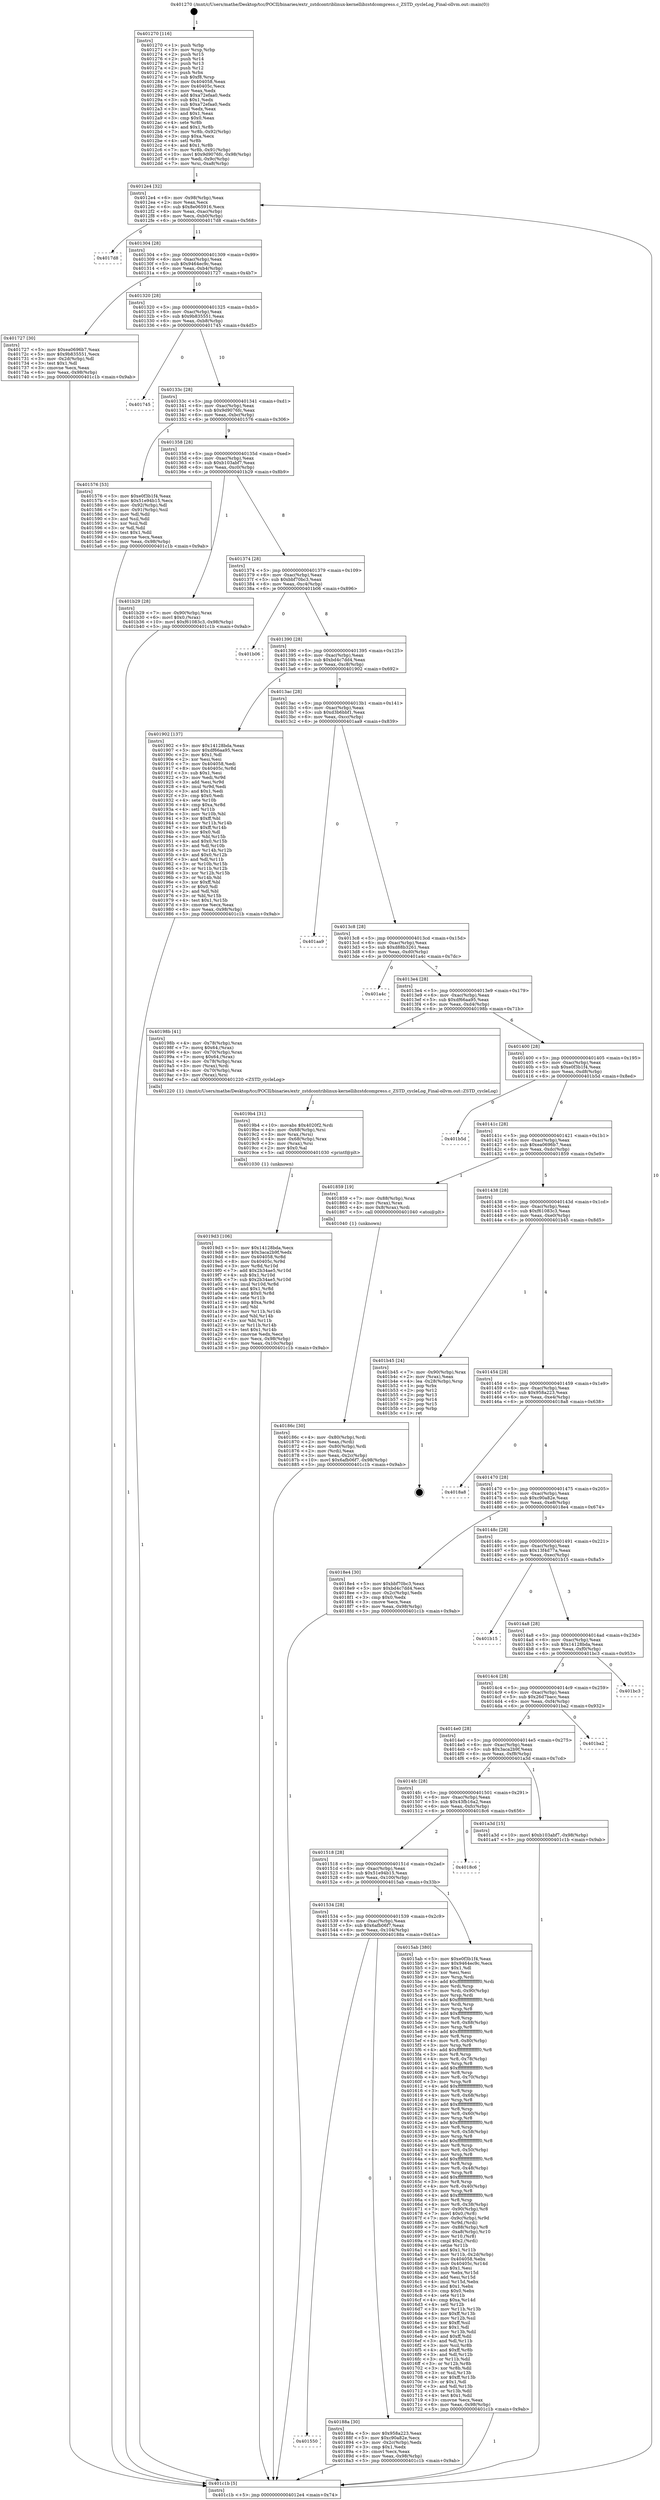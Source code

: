 digraph "0x401270" {
  label = "0x401270 (/mnt/c/Users/mathe/Desktop/tcc/POCII/binaries/extr_zstdcontriblinux-kernellibzstdcompress.c_ZSTD_cycleLog_Final-ollvm.out::main(0))"
  labelloc = "t"
  node[shape=record]

  Entry [label="",width=0.3,height=0.3,shape=circle,fillcolor=black,style=filled]
  "0x4012e4" [label="{
     0x4012e4 [32]\l
     | [instrs]\l
     &nbsp;&nbsp;0x4012e4 \<+6\>: mov -0x98(%rbp),%eax\l
     &nbsp;&nbsp;0x4012ea \<+2\>: mov %eax,%ecx\l
     &nbsp;&nbsp;0x4012ec \<+6\>: sub $0x8e065916,%ecx\l
     &nbsp;&nbsp;0x4012f2 \<+6\>: mov %eax,-0xac(%rbp)\l
     &nbsp;&nbsp;0x4012f8 \<+6\>: mov %ecx,-0xb0(%rbp)\l
     &nbsp;&nbsp;0x4012fe \<+6\>: je 00000000004017d8 \<main+0x568\>\l
  }"]
  "0x4017d8" [label="{
     0x4017d8\l
  }", style=dashed]
  "0x401304" [label="{
     0x401304 [28]\l
     | [instrs]\l
     &nbsp;&nbsp;0x401304 \<+5\>: jmp 0000000000401309 \<main+0x99\>\l
     &nbsp;&nbsp;0x401309 \<+6\>: mov -0xac(%rbp),%eax\l
     &nbsp;&nbsp;0x40130f \<+5\>: sub $0x9464ec9c,%eax\l
     &nbsp;&nbsp;0x401314 \<+6\>: mov %eax,-0xb4(%rbp)\l
     &nbsp;&nbsp;0x40131a \<+6\>: je 0000000000401727 \<main+0x4b7\>\l
  }"]
  Exit [label="",width=0.3,height=0.3,shape=circle,fillcolor=black,style=filled,peripheries=2]
  "0x401727" [label="{
     0x401727 [30]\l
     | [instrs]\l
     &nbsp;&nbsp;0x401727 \<+5\>: mov $0xea0696b7,%eax\l
     &nbsp;&nbsp;0x40172c \<+5\>: mov $0x9b835551,%ecx\l
     &nbsp;&nbsp;0x401731 \<+3\>: mov -0x2d(%rbp),%dl\l
     &nbsp;&nbsp;0x401734 \<+3\>: test $0x1,%dl\l
     &nbsp;&nbsp;0x401737 \<+3\>: cmovne %ecx,%eax\l
     &nbsp;&nbsp;0x40173a \<+6\>: mov %eax,-0x98(%rbp)\l
     &nbsp;&nbsp;0x401740 \<+5\>: jmp 0000000000401c1b \<main+0x9ab\>\l
  }"]
  "0x401320" [label="{
     0x401320 [28]\l
     | [instrs]\l
     &nbsp;&nbsp;0x401320 \<+5\>: jmp 0000000000401325 \<main+0xb5\>\l
     &nbsp;&nbsp;0x401325 \<+6\>: mov -0xac(%rbp),%eax\l
     &nbsp;&nbsp;0x40132b \<+5\>: sub $0x9b835551,%eax\l
     &nbsp;&nbsp;0x401330 \<+6\>: mov %eax,-0xb8(%rbp)\l
     &nbsp;&nbsp;0x401336 \<+6\>: je 0000000000401745 \<main+0x4d5\>\l
  }"]
  "0x4019d3" [label="{
     0x4019d3 [106]\l
     | [instrs]\l
     &nbsp;&nbsp;0x4019d3 \<+5\>: mov $0x14128bda,%ecx\l
     &nbsp;&nbsp;0x4019d8 \<+5\>: mov $0x3aca2b9f,%edx\l
     &nbsp;&nbsp;0x4019dd \<+8\>: mov 0x404058,%r8d\l
     &nbsp;&nbsp;0x4019e5 \<+8\>: mov 0x40405c,%r9d\l
     &nbsp;&nbsp;0x4019ed \<+3\>: mov %r8d,%r10d\l
     &nbsp;&nbsp;0x4019f0 \<+7\>: add $0x2b34ae5,%r10d\l
     &nbsp;&nbsp;0x4019f7 \<+4\>: sub $0x1,%r10d\l
     &nbsp;&nbsp;0x4019fb \<+7\>: sub $0x2b34ae5,%r10d\l
     &nbsp;&nbsp;0x401a02 \<+4\>: imul %r10d,%r8d\l
     &nbsp;&nbsp;0x401a06 \<+4\>: and $0x1,%r8d\l
     &nbsp;&nbsp;0x401a0a \<+4\>: cmp $0x0,%r8d\l
     &nbsp;&nbsp;0x401a0e \<+4\>: sete %r11b\l
     &nbsp;&nbsp;0x401a12 \<+4\>: cmp $0xa,%r9d\l
     &nbsp;&nbsp;0x401a16 \<+3\>: setl %bl\l
     &nbsp;&nbsp;0x401a19 \<+3\>: mov %r11b,%r14b\l
     &nbsp;&nbsp;0x401a1c \<+3\>: and %bl,%r14b\l
     &nbsp;&nbsp;0x401a1f \<+3\>: xor %bl,%r11b\l
     &nbsp;&nbsp;0x401a22 \<+3\>: or %r11b,%r14b\l
     &nbsp;&nbsp;0x401a25 \<+4\>: test $0x1,%r14b\l
     &nbsp;&nbsp;0x401a29 \<+3\>: cmovne %edx,%ecx\l
     &nbsp;&nbsp;0x401a2c \<+6\>: mov %ecx,-0x98(%rbp)\l
     &nbsp;&nbsp;0x401a32 \<+6\>: mov %eax,-0x10c(%rbp)\l
     &nbsp;&nbsp;0x401a38 \<+5\>: jmp 0000000000401c1b \<main+0x9ab\>\l
  }"]
  "0x401745" [label="{
     0x401745\l
  }", style=dashed]
  "0x40133c" [label="{
     0x40133c [28]\l
     | [instrs]\l
     &nbsp;&nbsp;0x40133c \<+5\>: jmp 0000000000401341 \<main+0xd1\>\l
     &nbsp;&nbsp;0x401341 \<+6\>: mov -0xac(%rbp),%eax\l
     &nbsp;&nbsp;0x401347 \<+5\>: sub $0x9d9076fc,%eax\l
     &nbsp;&nbsp;0x40134c \<+6\>: mov %eax,-0xbc(%rbp)\l
     &nbsp;&nbsp;0x401352 \<+6\>: je 0000000000401576 \<main+0x306\>\l
  }"]
  "0x4019b4" [label="{
     0x4019b4 [31]\l
     | [instrs]\l
     &nbsp;&nbsp;0x4019b4 \<+10\>: movabs $0x4020f2,%rdi\l
     &nbsp;&nbsp;0x4019be \<+4\>: mov -0x68(%rbp),%rsi\l
     &nbsp;&nbsp;0x4019c2 \<+3\>: mov %rax,(%rsi)\l
     &nbsp;&nbsp;0x4019c5 \<+4\>: mov -0x68(%rbp),%rax\l
     &nbsp;&nbsp;0x4019c9 \<+3\>: mov (%rax),%rsi\l
     &nbsp;&nbsp;0x4019cc \<+2\>: mov $0x0,%al\l
     &nbsp;&nbsp;0x4019ce \<+5\>: call 0000000000401030 \<printf@plt\>\l
     | [calls]\l
     &nbsp;&nbsp;0x401030 \{1\} (unknown)\l
  }"]
  "0x401576" [label="{
     0x401576 [53]\l
     | [instrs]\l
     &nbsp;&nbsp;0x401576 \<+5\>: mov $0xe0f3b1f4,%eax\l
     &nbsp;&nbsp;0x40157b \<+5\>: mov $0x51e94b15,%ecx\l
     &nbsp;&nbsp;0x401580 \<+6\>: mov -0x92(%rbp),%dl\l
     &nbsp;&nbsp;0x401586 \<+7\>: mov -0x91(%rbp),%sil\l
     &nbsp;&nbsp;0x40158d \<+3\>: mov %dl,%dil\l
     &nbsp;&nbsp;0x401590 \<+3\>: and %sil,%dil\l
     &nbsp;&nbsp;0x401593 \<+3\>: xor %sil,%dl\l
     &nbsp;&nbsp;0x401596 \<+3\>: or %dl,%dil\l
     &nbsp;&nbsp;0x401599 \<+4\>: test $0x1,%dil\l
     &nbsp;&nbsp;0x40159d \<+3\>: cmovne %ecx,%eax\l
     &nbsp;&nbsp;0x4015a0 \<+6\>: mov %eax,-0x98(%rbp)\l
     &nbsp;&nbsp;0x4015a6 \<+5\>: jmp 0000000000401c1b \<main+0x9ab\>\l
  }"]
  "0x401358" [label="{
     0x401358 [28]\l
     | [instrs]\l
     &nbsp;&nbsp;0x401358 \<+5\>: jmp 000000000040135d \<main+0xed\>\l
     &nbsp;&nbsp;0x40135d \<+6\>: mov -0xac(%rbp),%eax\l
     &nbsp;&nbsp;0x401363 \<+5\>: sub $0xb103abf7,%eax\l
     &nbsp;&nbsp;0x401368 \<+6\>: mov %eax,-0xc0(%rbp)\l
     &nbsp;&nbsp;0x40136e \<+6\>: je 0000000000401b29 \<main+0x8b9\>\l
  }"]
  "0x401c1b" [label="{
     0x401c1b [5]\l
     | [instrs]\l
     &nbsp;&nbsp;0x401c1b \<+5\>: jmp 00000000004012e4 \<main+0x74\>\l
  }"]
  "0x401270" [label="{
     0x401270 [116]\l
     | [instrs]\l
     &nbsp;&nbsp;0x401270 \<+1\>: push %rbp\l
     &nbsp;&nbsp;0x401271 \<+3\>: mov %rsp,%rbp\l
     &nbsp;&nbsp;0x401274 \<+2\>: push %r15\l
     &nbsp;&nbsp;0x401276 \<+2\>: push %r14\l
     &nbsp;&nbsp;0x401278 \<+2\>: push %r13\l
     &nbsp;&nbsp;0x40127a \<+2\>: push %r12\l
     &nbsp;&nbsp;0x40127c \<+1\>: push %rbx\l
     &nbsp;&nbsp;0x40127d \<+7\>: sub $0xf8,%rsp\l
     &nbsp;&nbsp;0x401284 \<+7\>: mov 0x404058,%eax\l
     &nbsp;&nbsp;0x40128b \<+7\>: mov 0x40405c,%ecx\l
     &nbsp;&nbsp;0x401292 \<+2\>: mov %eax,%edx\l
     &nbsp;&nbsp;0x401294 \<+6\>: add $0xa72efaa0,%edx\l
     &nbsp;&nbsp;0x40129a \<+3\>: sub $0x1,%edx\l
     &nbsp;&nbsp;0x40129d \<+6\>: sub $0xa72efaa0,%edx\l
     &nbsp;&nbsp;0x4012a3 \<+3\>: imul %edx,%eax\l
     &nbsp;&nbsp;0x4012a6 \<+3\>: and $0x1,%eax\l
     &nbsp;&nbsp;0x4012a9 \<+3\>: cmp $0x0,%eax\l
     &nbsp;&nbsp;0x4012ac \<+4\>: sete %r8b\l
     &nbsp;&nbsp;0x4012b0 \<+4\>: and $0x1,%r8b\l
     &nbsp;&nbsp;0x4012b4 \<+7\>: mov %r8b,-0x92(%rbp)\l
     &nbsp;&nbsp;0x4012bb \<+3\>: cmp $0xa,%ecx\l
     &nbsp;&nbsp;0x4012be \<+4\>: setl %r8b\l
     &nbsp;&nbsp;0x4012c2 \<+4\>: and $0x1,%r8b\l
     &nbsp;&nbsp;0x4012c6 \<+7\>: mov %r8b,-0x91(%rbp)\l
     &nbsp;&nbsp;0x4012cd \<+10\>: movl $0x9d9076fc,-0x98(%rbp)\l
     &nbsp;&nbsp;0x4012d7 \<+6\>: mov %edi,-0x9c(%rbp)\l
     &nbsp;&nbsp;0x4012dd \<+7\>: mov %rsi,-0xa8(%rbp)\l
  }"]
  "0x401550" [label="{
     0x401550\l
  }", style=dashed]
  "0x401b29" [label="{
     0x401b29 [28]\l
     | [instrs]\l
     &nbsp;&nbsp;0x401b29 \<+7\>: mov -0x90(%rbp),%rax\l
     &nbsp;&nbsp;0x401b30 \<+6\>: movl $0x0,(%rax)\l
     &nbsp;&nbsp;0x401b36 \<+10\>: movl $0xf61083c3,-0x98(%rbp)\l
     &nbsp;&nbsp;0x401b40 \<+5\>: jmp 0000000000401c1b \<main+0x9ab\>\l
  }"]
  "0x401374" [label="{
     0x401374 [28]\l
     | [instrs]\l
     &nbsp;&nbsp;0x401374 \<+5\>: jmp 0000000000401379 \<main+0x109\>\l
     &nbsp;&nbsp;0x401379 \<+6\>: mov -0xac(%rbp),%eax\l
     &nbsp;&nbsp;0x40137f \<+5\>: sub $0xbbf70bc3,%eax\l
     &nbsp;&nbsp;0x401384 \<+6\>: mov %eax,-0xc4(%rbp)\l
     &nbsp;&nbsp;0x40138a \<+6\>: je 0000000000401b06 \<main+0x896\>\l
  }"]
  "0x40188a" [label="{
     0x40188a [30]\l
     | [instrs]\l
     &nbsp;&nbsp;0x40188a \<+5\>: mov $0x958a223,%eax\l
     &nbsp;&nbsp;0x40188f \<+5\>: mov $0xc90a82e,%ecx\l
     &nbsp;&nbsp;0x401894 \<+3\>: mov -0x2c(%rbp),%edx\l
     &nbsp;&nbsp;0x401897 \<+3\>: cmp $0x1,%edx\l
     &nbsp;&nbsp;0x40189a \<+3\>: cmovl %ecx,%eax\l
     &nbsp;&nbsp;0x40189d \<+6\>: mov %eax,-0x98(%rbp)\l
     &nbsp;&nbsp;0x4018a3 \<+5\>: jmp 0000000000401c1b \<main+0x9ab\>\l
  }"]
  "0x401b06" [label="{
     0x401b06\l
  }", style=dashed]
  "0x401390" [label="{
     0x401390 [28]\l
     | [instrs]\l
     &nbsp;&nbsp;0x401390 \<+5\>: jmp 0000000000401395 \<main+0x125\>\l
     &nbsp;&nbsp;0x401395 \<+6\>: mov -0xac(%rbp),%eax\l
     &nbsp;&nbsp;0x40139b \<+5\>: sub $0xbd4c7dd4,%eax\l
     &nbsp;&nbsp;0x4013a0 \<+6\>: mov %eax,-0xc8(%rbp)\l
     &nbsp;&nbsp;0x4013a6 \<+6\>: je 0000000000401902 \<main+0x692\>\l
  }"]
  "0x40186c" [label="{
     0x40186c [30]\l
     | [instrs]\l
     &nbsp;&nbsp;0x40186c \<+4\>: mov -0x80(%rbp),%rdi\l
     &nbsp;&nbsp;0x401870 \<+2\>: mov %eax,(%rdi)\l
     &nbsp;&nbsp;0x401872 \<+4\>: mov -0x80(%rbp),%rdi\l
     &nbsp;&nbsp;0x401876 \<+2\>: mov (%rdi),%eax\l
     &nbsp;&nbsp;0x401878 \<+3\>: mov %eax,-0x2c(%rbp)\l
     &nbsp;&nbsp;0x40187b \<+10\>: movl $0x6afb06f7,-0x98(%rbp)\l
     &nbsp;&nbsp;0x401885 \<+5\>: jmp 0000000000401c1b \<main+0x9ab\>\l
  }"]
  "0x401902" [label="{
     0x401902 [137]\l
     | [instrs]\l
     &nbsp;&nbsp;0x401902 \<+5\>: mov $0x14128bda,%eax\l
     &nbsp;&nbsp;0x401907 \<+5\>: mov $0xdf66aa95,%ecx\l
     &nbsp;&nbsp;0x40190c \<+2\>: mov $0x1,%dl\l
     &nbsp;&nbsp;0x40190e \<+2\>: xor %esi,%esi\l
     &nbsp;&nbsp;0x401910 \<+7\>: mov 0x404058,%edi\l
     &nbsp;&nbsp;0x401917 \<+8\>: mov 0x40405c,%r8d\l
     &nbsp;&nbsp;0x40191f \<+3\>: sub $0x1,%esi\l
     &nbsp;&nbsp;0x401922 \<+3\>: mov %edi,%r9d\l
     &nbsp;&nbsp;0x401925 \<+3\>: add %esi,%r9d\l
     &nbsp;&nbsp;0x401928 \<+4\>: imul %r9d,%edi\l
     &nbsp;&nbsp;0x40192c \<+3\>: and $0x1,%edi\l
     &nbsp;&nbsp;0x40192f \<+3\>: cmp $0x0,%edi\l
     &nbsp;&nbsp;0x401932 \<+4\>: sete %r10b\l
     &nbsp;&nbsp;0x401936 \<+4\>: cmp $0xa,%r8d\l
     &nbsp;&nbsp;0x40193a \<+4\>: setl %r11b\l
     &nbsp;&nbsp;0x40193e \<+3\>: mov %r10b,%bl\l
     &nbsp;&nbsp;0x401941 \<+3\>: xor $0xff,%bl\l
     &nbsp;&nbsp;0x401944 \<+3\>: mov %r11b,%r14b\l
     &nbsp;&nbsp;0x401947 \<+4\>: xor $0xff,%r14b\l
     &nbsp;&nbsp;0x40194b \<+3\>: xor $0x0,%dl\l
     &nbsp;&nbsp;0x40194e \<+3\>: mov %bl,%r15b\l
     &nbsp;&nbsp;0x401951 \<+4\>: and $0x0,%r15b\l
     &nbsp;&nbsp;0x401955 \<+3\>: and %dl,%r10b\l
     &nbsp;&nbsp;0x401958 \<+3\>: mov %r14b,%r12b\l
     &nbsp;&nbsp;0x40195b \<+4\>: and $0x0,%r12b\l
     &nbsp;&nbsp;0x40195f \<+3\>: and %dl,%r11b\l
     &nbsp;&nbsp;0x401962 \<+3\>: or %r10b,%r15b\l
     &nbsp;&nbsp;0x401965 \<+3\>: or %r11b,%r12b\l
     &nbsp;&nbsp;0x401968 \<+3\>: xor %r12b,%r15b\l
     &nbsp;&nbsp;0x40196b \<+3\>: or %r14b,%bl\l
     &nbsp;&nbsp;0x40196e \<+3\>: xor $0xff,%bl\l
     &nbsp;&nbsp;0x401971 \<+3\>: or $0x0,%dl\l
     &nbsp;&nbsp;0x401974 \<+2\>: and %dl,%bl\l
     &nbsp;&nbsp;0x401976 \<+3\>: or %bl,%r15b\l
     &nbsp;&nbsp;0x401979 \<+4\>: test $0x1,%r15b\l
     &nbsp;&nbsp;0x40197d \<+3\>: cmovne %ecx,%eax\l
     &nbsp;&nbsp;0x401980 \<+6\>: mov %eax,-0x98(%rbp)\l
     &nbsp;&nbsp;0x401986 \<+5\>: jmp 0000000000401c1b \<main+0x9ab\>\l
  }"]
  "0x4013ac" [label="{
     0x4013ac [28]\l
     | [instrs]\l
     &nbsp;&nbsp;0x4013ac \<+5\>: jmp 00000000004013b1 \<main+0x141\>\l
     &nbsp;&nbsp;0x4013b1 \<+6\>: mov -0xac(%rbp),%eax\l
     &nbsp;&nbsp;0x4013b7 \<+5\>: sub $0xd3b6bbf1,%eax\l
     &nbsp;&nbsp;0x4013bc \<+6\>: mov %eax,-0xcc(%rbp)\l
     &nbsp;&nbsp;0x4013c2 \<+6\>: je 0000000000401aa9 \<main+0x839\>\l
  }"]
  "0x401534" [label="{
     0x401534 [28]\l
     | [instrs]\l
     &nbsp;&nbsp;0x401534 \<+5\>: jmp 0000000000401539 \<main+0x2c9\>\l
     &nbsp;&nbsp;0x401539 \<+6\>: mov -0xac(%rbp),%eax\l
     &nbsp;&nbsp;0x40153f \<+5\>: sub $0x6afb06f7,%eax\l
     &nbsp;&nbsp;0x401544 \<+6\>: mov %eax,-0x104(%rbp)\l
     &nbsp;&nbsp;0x40154a \<+6\>: je 000000000040188a \<main+0x61a\>\l
  }"]
  "0x401aa9" [label="{
     0x401aa9\l
  }", style=dashed]
  "0x4013c8" [label="{
     0x4013c8 [28]\l
     | [instrs]\l
     &nbsp;&nbsp;0x4013c8 \<+5\>: jmp 00000000004013cd \<main+0x15d\>\l
     &nbsp;&nbsp;0x4013cd \<+6\>: mov -0xac(%rbp),%eax\l
     &nbsp;&nbsp;0x4013d3 \<+5\>: sub $0xd88b3261,%eax\l
     &nbsp;&nbsp;0x4013d8 \<+6\>: mov %eax,-0xd0(%rbp)\l
     &nbsp;&nbsp;0x4013de \<+6\>: je 0000000000401a4c \<main+0x7dc\>\l
  }"]
  "0x4015ab" [label="{
     0x4015ab [380]\l
     | [instrs]\l
     &nbsp;&nbsp;0x4015ab \<+5\>: mov $0xe0f3b1f4,%eax\l
     &nbsp;&nbsp;0x4015b0 \<+5\>: mov $0x9464ec9c,%ecx\l
     &nbsp;&nbsp;0x4015b5 \<+2\>: mov $0x1,%dl\l
     &nbsp;&nbsp;0x4015b7 \<+2\>: xor %esi,%esi\l
     &nbsp;&nbsp;0x4015b9 \<+3\>: mov %rsp,%rdi\l
     &nbsp;&nbsp;0x4015bc \<+4\>: add $0xfffffffffffffff0,%rdi\l
     &nbsp;&nbsp;0x4015c0 \<+3\>: mov %rdi,%rsp\l
     &nbsp;&nbsp;0x4015c3 \<+7\>: mov %rdi,-0x90(%rbp)\l
     &nbsp;&nbsp;0x4015ca \<+3\>: mov %rsp,%rdi\l
     &nbsp;&nbsp;0x4015cd \<+4\>: add $0xfffffffffffffff0,%rdi\l
     &nbsp;&nbsp;0x4015d1 \<+3\>: mov %rdi,%rsp\l
     &nbsp;&nbsp;0x4015d4 \<+3\>: mov %rsp,%r8\l
     &nbsp;&nbsp;0x4015d7 \<+4\>: add $0xfffffffffffffff0,%r8\l
     &nbsp;&nbsp;0x4015db \<+3\>: mov %r8,%rsp\l
     &nbsp;&nbsp;0x4015de \<+7\>: mov %r8,-0x88(%rbp)\l
     &nbsp;&nbsp;0x4015e5 \<+3\>: mov %rsp,%r8\l
     &nbsp;&nbsp;0x4015e8 \<+4\>: add $0xfffffffffffffff0,%r8\l
     &nbsp;&nbsp;0x4015ec \<+3\>: mov %r8,%rsp\l
     &nbsp;&nbsp;0x4015ef \<+4\>: mov %r8,-0x80(%rbp)\l
     &nbsp;&nbsp;0x4015f3 \<+3\>: mov %rsp,%r8\l
     &nbsp;&nbsp;0x4015f6 \<+4\>: add $0xfffffffffffffff0,%r8\l
     &nbsp;&nbsp;0x4015fa \<+3\>: mov %r8,%rsp\l
     &nbsp;&nbsp;0x4015fd \<+4\>: mov %r8,-0x78(%rbp)\l
     &nbsp;&nbsp;0x401601 \<+3\>: mov %rsp,%r8\l
     &nbsp;&nbsp;0x401604 \<+4\>: add $0xfffffffffffffff0,%r8\l
     &nbsp;&nbsp;0x401608 \<+3\>: mov %r8,%rsp\l
     &nbsp;&nbsp;0x40160b \<+4\>: mov %r8,-0x70(%rbp)\l
     &nbsp;&nbsp;0x40160f \<+3\>: mov %rsp,%r8\l
     &nbsp;&nbsp;0x401612 \<+4\>: add $0xfffffffffffffff0,%r8\l
     &nbsp;&nbsp;0x401616 \<+3\>: mov %r8,%rsp\l
     &nbsp;&nbsp;0x401619 \<+4\>: mov %r8,-0x68(%rbp)\l
     &nbsp;&nbsp;0x40161d \<+3\>: mov %rsp,%r8\l
     &nbsp;&nbsp;0x401620 \<+4\>: add $0xfffffffffffffff0,%r8\l
     &nbsp;&nbsp;0x401624 \<+3\>: mov %r8,%rsp\l
     &nbsp;&nbsp;0x401627 \<+4\>: mov %r8,-0x60(%rbp)\l
     &nbsp;&nbsp;0x40162b \<+3\>: mov %rsp,%r8\l
     &nbsp;&nbsp;0x40162e \<+4\>: add $0xfffffffffffffff0,%r8\l
     &nbsp;&nbsp;0x401632 \<+3\>: mov %r8,%rsp\l
     &nbsp;&nbsp;0x401635 \<+4\>: mov %r8,-0x58(%rbp)\l
     &nbsp;&nbsp;0x401639 \<+3\>: mov %rsp,%r8\l
     &nbsp;&nbsp;0x40163c \<+4\>: add $0xfffffffffffffff0,%r8\l
     &nbsp;&nbsp;0x401640 \<+3\>: mov %r8,%rsp\l
     &nbsp;&nbsp;0x401643 \<+4\>: mov %r8,-0x50(%rbp)\l
     &nbsp;&nbsp;0x401647 \<+3\>: mov %rsp,%r8\l
     &nbsp;&nbsp;0x40164a \<+4\>: add $0xfffffffffffffff0,%r8\l
     &nbsp;&nbsp;0x40164e \<+3\>: mov %r8,%rsp\l
     &nbsp;&nbsp;0x401651 \<+4\>: mov %r8,-0x48(%rbp)\l
     &nbsp;&nbsp;0x401655 \<+3\>: mov %rsp,%r8\l
     &nbsp;&nbsp;0x401658 \<+4\>: add $0xfffffffffffffff0,%r8\l
     &nbsp;&nbsp;0x40165c \<+3\>: mov %r8,%rsp\l
     &nbsp;&nbsp;0x40165f \<+4\>: mov %r8,-0x40(%rbp)\l
     &nbsp;&nbsp;0x401663 \<+3\>: mov %rsp,%r8\l
     &nbsp;&nbsp;0x401666 \<+4\>: add $0xfffffffffffffff0,%r8\l
     &nbsp;&nbsp;0x40166a \<+3\>: mov %r8,%rsp\l
     &nbsp;&nbsp;0x40166d \<+4\>: mov %r8,-0x38(%rbp)\l
     &nbsp;&nbsp;0x401671 \<+7\>: mov -0x90(%rbp),%r8\l
     &nbsp;&nbsp;0x401678 \<+7\>: movl $0x0,(%r8)\l
     &nbsp;&nbsp;0x40167f \<+7\>: mov -0x9c(%rbp),%r9d\l
     &nbsp;&nbsp;0x401686 \<+3\>: mov %r9d,(%rdi)\l
     &nbsp;&nbsp;0x401689 \<+7\>: mov -0x88(%rbp),%r8\l
     &nbsp;&nbsp;0x401690 \<+7\>: mov -0xa8(%rbp),%r10\l
     &nbsp;&nbsp;0x401697 \<+3\>: mov %r10,(%r8)\l
     &nbsp;&nbsp;0x40169a \<+3\>: cmpl $0x2,(%rdi)\l
     &nbsp;&nbsp;0x40169d \<+4\>: setne %r11b\l
     &nbsp;&nbsp;0x4016a1 \<+4\>: and $0x1,%r11b\l
     &nbsp;&nbsp;0x4016a5 \<+4\>: mov %r11b,-0x2d(%rbp)\l
     &nbsp;&nbsp;0x4016a9 \<+7\>: mov 0x404058,%ebx\l
     &nbsp;&nbsp;0x4016b0 \<+8\>: mov 0x40405c,%r14d\l
     &nbsp;&nbsp;0x4016b8 \<+3\>: sub $0x1,%esi\l
     &nbsp;&nbsp;0x4016bb \<+3\>: mov %ebx,%r15d\l
     &nbsp;&nbsp;0x4016be \<+3\>: add %esi,%r15d\l
     &nbsp;&nbsp;0x4016c1 \<+4\>: imul %r15d,%ebx\l
     &nbsp;&nbsp;0x4016c5 \<+3\>: and $0x1,%ebx\l
     &nbsp;&nbsp;0x4016c8 \<+3\>: cmp $0x0,%ebx\l
     &nbsp;&nbsp;0x4016cb \<+4\>: sete %r11b\l
     &nbsp;&nbsp;0x4016cf \<+4\>: cmp $0xa,%r14d\l
     &nbsp;&nbsp;0x4016d3 \<+4\>: setl %r12b\l
     &nbsp;&nbsp;0x4016d7 \<+3\>: mov %r11b,%r13b\l
     &nbsp;&nbsp;0x4016da \<+4\>: xor $0xff,%r13b\l
     &nbsp;&nbsp;0x4016de \<+3\>: mov %r12b,%sil\l
     &nbsp;&nbsp;0x4016e1 \<+4\>: xor $0xff,%sil\l
     &nbsp;&nbsp;0x4016e5 \<+3\>: xor $0x1,%dl\l
     &nbsp;&nbsp;0x4016e8 \<+3\>: mov %r13b,%dil\l
     &nbsp;&nbsp;0x4016eb \<+4\>: and $0xff,%dil\l
     &nbsp;&nbsp;0x4016ef \<+3\>: and %dl,%r11b\l
     &nbsp;&nbsp;0x4016f2 \<+3\>: mov %sil,%r8b\l
     &nbsp;&nbsp;0x4016f5 \<+4\>: and $0xff,%r8b\l
     &nbsp;&nbsp;0x4016f9 \<+3\>: and %dl,%r12b\l
     &nbsp;&nbsp;0x4016fc \<+3\>: or %r11b,%dil\l
     &nbsp;&nbsp;0x4016ff \<+3\>: or %r12b,%r8b\l
     &nbsp;&nbsp;0x401702 \<+3\>: xor %r8b,%dil\l
     &nbsp;&nbsp;0x401705 \<+3\>: or %sil,%r13b\l
     &nbsp;&nbsp;0x401708 \<+4\>: xor $0xff,%r13b\l
     &nbsp;&nbsp;0x40170c \<+3\>: or $0x1,%dl\l
     &nbsp;&nbsp;0x40170f \<+3\>: and %dl,%r13b\l
     &nbsp;&nbsp;0x401712 \<+3\>: or %r13b,%dil\l
     &nbsp;&nbsp;0x401715 \<+4\>: test $0x1,%dil\l
     &nbsp;&nbsp;0x401719 \<+3\>: cmovne %ecx,%eax\l
     &nbsp;&nbsp;0x40171c \<+6\>: mov %eax,-0x98(%rbp)\l
     &nbsp;&nbsp;0x401722 \<+5\>: jmp 0000000000401c1b \<main+0x9ab\>\l
  }"]
  "0x401a4c" [label="{
     0x401a4c\l
  }", style=dashed]
  "0x4013e4" [label="{
     0x4013e4 [28]\l
     | [instrs]\l
     &nbsp;&nbsp;0x4013e4 \<+5\>: jmp 00000000004013e9 \<main+0x179\>\l
     &nbsp;&nbsp;0x4013e9 \<+6\>: mov -0xac(%rbp),%eax\l
     &nbsp;&nbsp;0x4013ef \<+5\>: sub $0xdf66aa95,%eax\l
     &nbsp;&nbsp;0x4013f4 \<+6\>: mov %eax,-0xd4(%rbp)\l
     &nbsp;&nbsp;0x4013fa \<+6\>: je 000000000040198b \<main+0x71b\>\l
  }"]
  "0x401518" [label="{
     0x401518 [28]\l
     | [instrs]\l
     &nbsp;&nbsp;0x401518 \<+5\>: jmp 000000000040151d \<main+0x2ad\>\l
     &nbsp;&nbsp;0x40151d \<+6\>: mov -0xac(%rbp),%eax\l
     &nbsp;&nbsp;0x401523 \<+5\>: sub $0x51e94b15,%eax\l
     &nbsp;&nbsp;0x401528 \<+6\>: mov %eax,-0x100(%rbp)\l
     &nbsp;&nbsp;0x40152e \<+6\>: je 00000000004015ab \<main+0x33b\>\l
  }"]
  "0x40198b" [label="{
     0x40198b [41]\l
     | [instrs]\l
     &nbsp;&nbsp;0x40198b \<+4\>: mov -0x78(%rbp),%rax\l
     &nbsp;&nbsp;0x40198f \<+7\>: movq $0x64,(%rax)\l
     &nbsp;&nbsp;0x401996 \<+4\>: mov -0x70(%rbp),%rax\l
     &nbsp;&nbsp;0x40199a \<+7\>: movq $0x64,(%rax)\l
     &nbsp;&nbsp;0x4019a1 \<+4\>: mov -0x78(%rbp),%rax\l
     &nbsp;&nbsp;0x4019a5 \<+3\>: mov (%rax),%rdi\l
     &nbsp;&nbsp;0x4019a8 \<+4\>: mov -0x70(%rbp),%rax\l
     &nbsp;&nbsp;0x4019ac \<+3\>: mov (%rax),%rsi\l
     &nbsp;&nbsp;0x4019af \<+5\>: call 0000000000401220 \<ZSTD_cycleLog\>\l
     | [calls]\l
     &nbsp;&nbsp;0x401220 \{1\} (/mnt/c/Users/mathe/Desktop/tcc/POCII/binaries/extr_zstdcontriblinux-kernellibzstdcompress.c_ZSTD_cycleLog_Final-ollvm.out::ZSTD_cycleLog)\l
  }"]
  "0x401400" [label="{
     0x401400 [28]\l
     | [instrs]\l
     &nbsp;&nbsp;0x401400 \<+5\>: jmp 0000000000401405 \<main+0x195\>\l
     &nbsp;&nbsp;0x401405 \<+6\>: mov -0xac(%rbp),%eax\l
     &nbsp;&nbsp;0x40140b \<+5\>: sub $0xe0f3b1f4,%eax\l
     &nbsp;&nbsp;0x401410 \<+6\>: mov %eax,-0xd8(%rbp)\l
     &nbsp;&nbsp;0x401416 \<+6\>: je 0000000000401b5d \<main+0x8ed\>\l
  }"]
  "0x4018c6" [label="{
     0x4018c6\l
  }", style=dashed]
  "0x401b5d" [label="{
     0x401b5d\l
  }", style=dashed]
  "0x40141c" [label="{
     0x40141c [28]\l
     | [instrs]\l
     &nbsp;&nbsp;0x40141c \<+5\>: jmp 0000000000401421 \<main+0x1b1\>\l
     &nbsp;&nbsp;0x401421 \<+6\>: mov -0xac(%rbp),%eax\l
     &nbsp;&nbsp;0x401427 \<+5\>: sub $0xea0696b7,%eax\l
     &nbsp;&nbsp;0x40142c \<+6\>: mov %eax,-0xdc(%rbp)\l
     &nbsp;&nbsp;0x401432 \<+6\>: je 0000000000401859 \<main+0x5e9\>\l
  }"]
  "0x4014fc" [label="{
     0x4014fc [28]\l
     | [instrs]\l
     &nbsp;&nbsp;0x4014fc \<+5\>: jmp 0000000000401501 \<main+0x291\>\l
     &nbsp;&nbsp;0x401501 \<+6\>: mov -0xac(%rbp),%eax\l
     &nbsp;&nbsp;0x401507 \<+5\>: sub $0x43fb16a2,%eax\l
     &nbsp;&nbsp;0x40150c \<+6\>: mov %eax,-0xfc(%rbp)\l
     &nbsp;&nbsp;0x401512 \<+6\>: je 00000000004018c6 \<main+0x656\>\l
  }"]
  "0x401859" [label="{
     0x401859 [19]\l
     | [instrs]\l
     &nbsp;&nbsp;0x401859 \<+7\>: mov -0x88(%rbp),%rax\l
     &nbsp;&nbsp;0x401860 \<+3\>: mov (%rax),%rax\l
     &nbsp;&nbsp;0x401863 \<+4\>: mov 0x8(%rax),%rdi\l
     &nbsp;&nbsp;0x401867 \<+5\>: call 0000000000401040 \<atoi@plt\>\l
     | [calls]\l
     &nbsp;&nbsp;0x401040 \{1\} (unknown)\l
  }"]
  "0x401438" [label="{
     0x401438 [28]\l
     | [instrs]\l
     &nbsp;&nbsp;0x401438 \<+5\>: jmp 000000000040143d \<main+0x1cd\>\l
     &nbsp;&nbsp;0x40143d \<+6\>: mov -0xac(%rbp),%eax\l
     &nbsp;&nbsp;0x401443 \<+5\>: sub $0xf61083c3,%eax\l
     &nbsp;&nbsp;0x401448 \<+6\>: mov %eax,-0xe0(%rbp)\l
     &nbsp;&nbsp;0x40144e \<+6\>: je 0000000000401b45 \<main+0x8d5\>\l
  }"]
  "0x401a3d" [label="{
     0x401a3d [15]\l
     | [instrs]\l
     &nbsp;&nbsp;0x401a3d \<+10\>: movl $0xb103abf7,-0x98(%rbp)\l
     &nbsp;&nbsp;0x401a47 \<+5\>: jmp 0000000000401c1b \<main+0x9ab\>\l
  }"]
  "0x401b45" [label="{
     0x401b45 [24]\l
     | [instrs]\l
     &nbsp;&nbsp;0x401b45 \<+7\>: mov -0x90(%rbp),%rax\l
     &nbsp;&nbsp;0x401b4c \<+2\>: mov (%rax),%eax\l
     &nbsp;&nbsp;0x401b4e \<+4\>: lea -0x28(%rbp),%rsp\l
     &nbsp;&nbsp;0x401b52 \<+1\>: pop %rbx\l
     &nbsp;&nbsp;0x401b53 \<+2\>: pop %r12\l
     &nbsp;&nbsp;0x401b55 \<+2\>: pop %r13\l
     &nbsp;&nbsp;0x401b57 \<+2\>: pop %r14\l
     &nbsp;&nbsp;0x401b59 \<+2\>: pop %r15\l
     &nbsp;&nbsp;0x401b5b \<+1\>: pop %rbp\l
     &nbsp;&nbsp;0x401b5c \<+1\>: ret\l
  }"]
  "0x401454" [label="{
     0x401454 [28]\l
     | [instrs]\l
     &nbsp;&nbsp;0x401454 \<+5\>: jmp 0000000000401459 \<main+0x1e9\>\l
     &nbsp;&nbsp;0x401459 \<+6\>: mov -0xac(%rbp),%eax\l
     &nbsp;&nbsp;0x40145f \<+5\>: sub $0x958a223,%eax\l
     &nbsp;&nbsp;0x401464 \<+6\>: mov %eax,-0xe4(%rbp)\l
     &nbsp;&nbsp;0x40146a \<+6\>: je 00000000004018a8 \<main+0x638\>\l
  }"]
  "0x4014e0" [label="{
     0x4014e0 [28]\l
     | [instrs]\l
     &nbsp;&nbsp;0x4014e0 \<+5\>: jmp 00000000004014e5 \<main+0x275\>\l
     &nbsp;&nbsp;0x4014e5 \<+6\>: mov -0xac(%rbp),%eax\l
     &nbsp;&nbsp;0x4014eb \<+5\>: sub $0x3aca2b9f,%eax\l
     &nbsp;&nbsp;0x4014f0 \<+6\>: mov %eax,-0xf8(%rbp)\l
     &nbsp;&nbsp;0x4014f6 \<+6\>: je 0000000000401a3d \<main+0x7cd\>\l
  }"]
  "0x4018a8" [label="{
     0x4018a8\l
  }", style=dashed]
  "0x401470" [label="{
     0x401470 [28]\l
     | [instrs]\l
     &nbsp;&nbsp;0x401470 \<+5\>: jmp 0000000000401475 \<main+0x205\>\l
     &nbsp;&nbsp;0x401475 \<+6\>: mov -0xac(%rbp),%eax\l
     &nbsp;&nbsp;0x40147b \<+5\>: sub $0xc90a82e,%eax\l
     &nbsp;&nbsp;0x401480 \<+6\>: mov %eax,-0xe8(%rbp)\l
     &nbsp;&nbsp;0x401486 \<+6\>: je 00000000004018e4 \<main+0x674\>\l
  }"]
  "0x401ba2" [label="{
     0x401ba2\l
  }", style=dashed]
  "0x4018e4" [label="{
     0x4018e4 [30]\l
     | [instrs]\l
     &nbsp;&nbsp;0x4018e4 \<+5\>: mov $0xbbf70bc3,%eax\l
     &nbsp;&nbsp;0x4018e9 \<+5\>: mov $0xbd4c7dd4,%ecx\l
     &nbsp;&nbsp;0x4018ee \<+3\>: mov -0x2c(%rbp),%edx\l
     &nbsp;&nbsp;0x4018f1 \<+3\>: cmp $0x0,%edx\l
     &nbsp;&nbsp;0x4018f4 \<+3\>: cmove %ecx,%eax\l
     &nbsp;&nbsp;0x4018f7 \<+6\>: mov %eax,-0x98(%rbp)\l
     &nbsp;&nbsp;0x4018fd \<+5\>: jmp 0000000000401c1b \<main+0x9ab\>\l
  }"]
  "0x40148c" [label="{
     0x40148c [28]\l
     | [instrs]\l
     &nbsp;&nbsp;0x40148c \<+5\>: jmp 0000000000401491 \<main+0x221\>\l
     &nbsp;&nbsp;0x401491 \<+6\>: mov -0xac(%rbp),%eax\l
     &nbsp;&nbsp;0x401497 \<+5\>: sub $0x13f4d77a,%eax\l
     &nbsp;&nbsp;0x40149c \<+6\>: mov %eax,-0xec(%rbp)\l
     &nbsp;&nbsp;0x4014a2 \<+6\>: je 0000000000401b15 \<main+0x8a5\>\l
  }"]
  "0x4014c4" [label="{
     0x4014c4 [28]\l
     | [instrs]\l
     &nbsp;&nbsp;0x4014c4 \<+5\>: jmp 00000000004014c9 \<main+0x259\>\l
     &nbsp;&nbsp;0x4014c9 \<+6\>: mov -0xac(%rbp),%eax\l
     &nbsp;&nbsp;0x4014cf \<+5\>: sub $0x26d7bacc,%eax\l
     &nbsp;&nbsp;0x4014d4 \<+6\>: mov %eax,-0xf4(%rbp)\l
     &nbsp;&nbsp;0x4014da \<+6\>: je 0000000000401ba2 \<main+0x932\>\l
  }"]
  "0x401b15" [label="{
     0x401b15\l
  }", style=dashed]
  "0x4014a8" [label="{
     0x4014a8 [28]\l
     | [instrs]\l
     &nbsp;&nbsp;0x4014a8 \<+5\>: jmp 00000000004014ad \<main+0x23d\>\l
     &nbsp;&nbsp;0x4014ad \<+6\>: mov -0xac(%rbp),%eax\l
     &nbsp;&nbsp;0x4014b3 \<+5\>: sub $0x14128bda,%eax\l
     &nbsp;&nbsp;0x4014b8 \<+6\>: mov %eax,-0xf0(%rbp)\l
     &nbsp;&nbsp;0x4014be \<+6\>: je 0000000000401bc3 \<main+0x953\>\l
  }"]
  "0x401bc3" [label="{
     0x401bc3\l
  }", style=dashed]
  Entry -> "0x401270" [label=" 1"]
  "0x4012e4" -> "0x4017d8" [label=" 0"]
  "0x4012e4" -> "0x401304" [label=" 11"]
  "0x401b45" -> Exit [label=" 1"]
  "0x401304" -> "0x401727" [label=" 1"]
  "0x401304" -> "0x401320" [label=" 10"]
  "0x401b29" -> "0x401c1b" [label=" 1"]
  "0x401320" -> "0x401745" [label=" 0"]
  "0x401320" -> "0x40133c" [label=" 10"]
  "0x401a3d" -> "0x401c1b" [label=" 1"]
  "0x40133c" -> "0x401576" [label=" 1"]
  "0x40133c" -> "0x401358" [label=" 9"]
  "0x401576" -> "0x401c1b" [label=" 1"]
  "0x401270" -> "0x4012e4" [label=" 1"]
  "0x401c1b" -> "0x4012e4" [label=" 10"]
  "0x4019d3" -> "0x401c1b" [label=" 1"]
  "0x401358" -> "0x401b29" [label=" 1"]
  "0x401358" -> "0x401374" [label=" 8"]
  "0x4019b4" -> "0x4019d3" [label=" 1"]
  "0x401374" -> "0x401b06" [label=" 0"]
  "0x401374" -> "0x401390" [label=" 8"]
  "0x40198b" -> "0x4019b4" [label=" 1"]
  "0x401390" -> "0x401902" [label=" 1"]
  "0x401390" -> "0x4013ac" [label=" 7"]
  "0x4018e4" -> "0x401c1b" [label=" 1"]
  "0x4013ac" -> "0x401aa9" [label=" 0"]
  "0x4013ac" -> "0x4013c8" [label=" 7"]
  "0x401534" -> "0x401550" [label=" 0"]
  "0x4013c8" -> "0x401a4c" [label=" 0"]
  "0x4013c8" -> "0x4013e4" [label=" 7"]
  "0x401534" -> "0x40188a" [label=" 1"]
  "0x4013e4" -> "0x40198b" [label=" 1"]
  "0x4013e4" -> "0x401400" [label=" 6"]
  "0x40186c" -> "0x401c1b" [label=" 1"]
  "0x401400" -> "0x401b5d" [label=" 0"]
  "0x401400" -> "0x40141c" [label=" 6"]
  "0x401859" -> "0x40186c" [label=" 1"]
  "0x40141c" -> "0x401859" [label=" 1"]
  "0x40141c" -> "0x401438" [label=" 5"]
  "0x4015ab" -> "0x401c1b" [label=" 1"]
  "0x401438" -> "0x401b45" [label=" 1"]
  "0x401438" -> "0x401454" [label=" 4"]
  "0x40188a" -> "0x401c1b" [label=" 1"]
  "0x401454" -> "0x4018a8" [label=" 0"]
  "0x401454" -> "0x401470" [label=" 4"]
  "0x401518" -> "0x4015ab" [label=" 1"]
  "0x401470" -> "0x4018e4" [label=" 1"]
  "0x401470" -> "0x40148c" [label=" 3"]
  "0x401902" -> "0x401c1b" [label=" 1"]
  "0x40148c" -> "0x401b15" [label=" 0"]
  "0x40148c" -> "0x4014a8" [label=" 3"]
  "0x4014fc" -> "0x4018c6" [label=" 0"]
  "0x4014a8" -> "0x401bc3" [label=" 0"]
  "0x4014a8" -> "0x4014c4" [label=" 3"]
  "0x4014fc" -> "0x401518" [label=" 2"]
  "0x4014c4" -> "0x401ba2" [label=" 0"]
  "0x4014c4" -> "0x4014e0" [label=" 3"]
  "0x401518" -> "0x401534" [label=" 1"]
  "0x4014e0" -> "0x401a3d" [label=" 1"]
  "0x4014e0" -> "0x4014fc" [label=" 2"]
  "0x401727" -> "0x401c1b" [label=" 1"]
}
